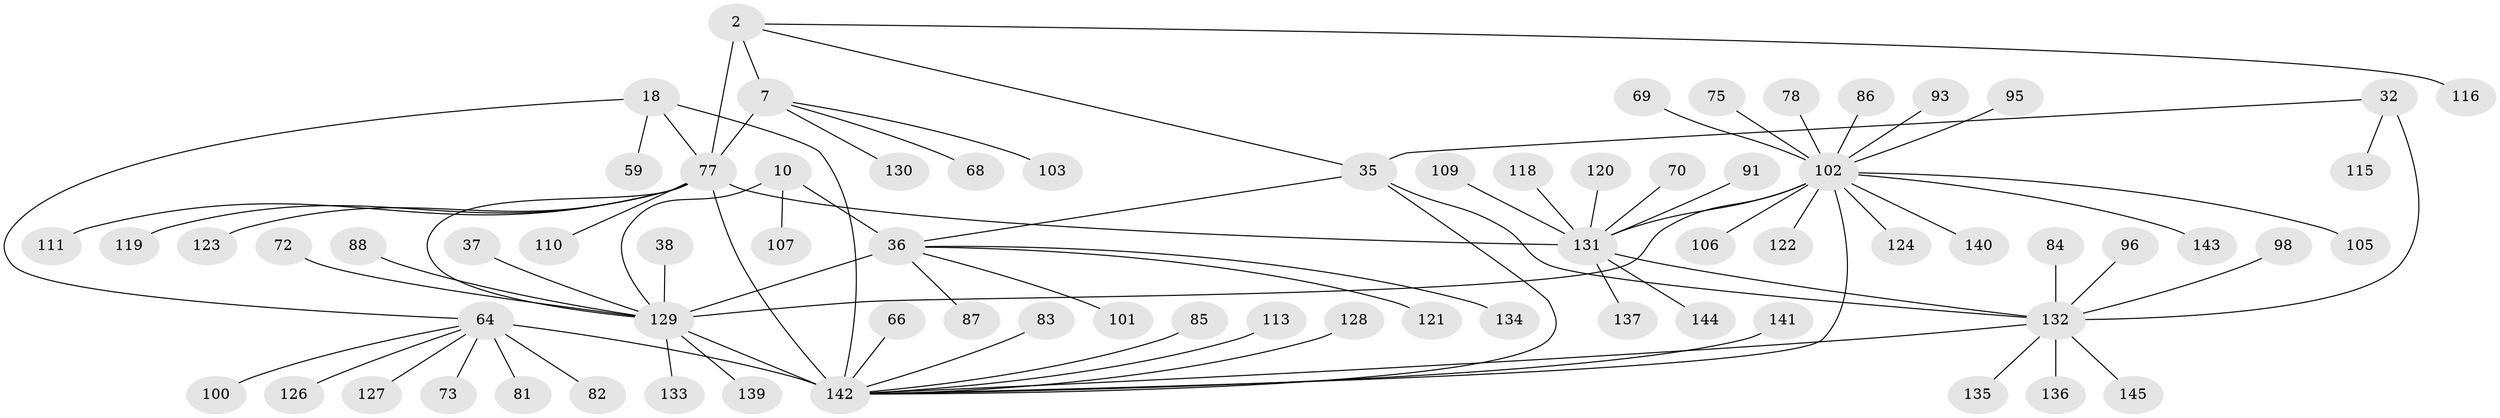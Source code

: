 // original degree distribution, {7: 0.06206896551724138, 11: 0.027586206896551724, 8: 0.020689655172413793, 9: 0.034482758620689655, 12: 0.027586206896551724, 6: 0.013793103448275862, 10: 0.041379310344827586, 14: 0.006896551724137931, 15: 0.006896551724137931, 1: 0.6, 3: 0.027586206896551724, 2: 0.12413793103448276, 4: 0.006896551724137931}
// Generated by graph-tools (version 1.1) at 2025/54/03/09/25 04:54:15]
// undirected, 72 vertices, 83 edges
graph export_dot {
graph [start="1"]
  node [color=gray90,style=filled];
  2 [super="+1"];
  7 [super="+4"];
  10 [super="+9"];
  18 [super="+17"];
  32 [super="+30"];
  35 [super="+31"];
  36 [super="+13"];
  37;
  38;
  59 [super="+58"];
  64 [super="+20+60"];
  66;
  68;
  69;
  70;
  72;
  73;
  75;
  77 [super="+65"];
  78;
  81;
  82;
  83;
  84;
  85;
  86;
  87 [super="+52"];
  88;
  91;
  93;
  95;
  96;
  98;
  100;
  101;
  102 [super="+28+97+45+47+55"];
  103;
  105 [super="+53"];
  106;
  107;
  109 [super="+46"];
  110;
  111;
  113;
  115;
  116;
  118;
  119;
  120;
  121;
  122 [super="+112"];
  123;
  124;
  126;
  127 [super="+89"];
  128;
  129 [super="+76+14"];
  130;
  131 [super="+67"];
  132 [super="+34+43+44+50+71+79"];
  133;
  134;
  135 [super="+125"];
  136;
  137;
  139;
  140 [super="+51"];
  141 [super="+92"];
  142 [super="+117+94+104+138+19+54+21+57"];
  143;
  144;
  145;
  2 -- 7 [weight=4];
  2 -- 116;
  2 -- 35;
  2 -- 77 [weight=6];
  7 -- 103;
  7 -- 130;
  7 -- 68;
  7 -- 77 [weight=6];
  10 -- 107;
  10 -- 36 [weight=4];
  10 -- 129 [weight=6];
  18 -- 59;
  18 -- 142 [weight=6];
  18 -- 64 [weight=4];
  18 -- 77;
  32 -- 35 [weight=4];
  32 -- 115;
  32 -- 132 [weight=6];
  35 -- 142;
  35 -- 132 [weight=6];
  35 -- 36;
  36 -- 101;
  36 -- 134;
  36 -- 87;
  36 -- 121;
  36 -- 129 [weight=6];
  37 -- 129;
  38 -- 129;
  64 -- 100;
  64 -- 73;
  64 -- 142 [weight=6];
  64 -- 81;
  64 -- 82;
  64 -- 126;
  64 -- 127;
  66 -- 142;
  69 -- 102;
  70 -- 131;
  72 -- 129;
  75 -- 102;
  77 -- 110;
  77 -- 142;
  77 -- 111;
  77 -- 119;
  77 -- 123;
  77 -- 131;
  77 -- 129;
  78 -- 102;
  83 -- 142;
  84 -- 132;
  85 -- 142;
  86 -- 102;
  88 -- 129;
  91 -- 131;
  93 -- 102;
  95 -- 102;
  96 -- 132;
  98 -- 132;
  102 -- 142 [weight=4];
  102 -- 140;
  102 -- 143;
  102 -- 105;
  102 -- 106;
  102 -- 122;
  102 -- 124;
  102 -- 131 [weight=12];
  102 -- 129 [weight=2];
  109 -- 131;
  113 -- 142;
  118 -- 131;
  120 -- 131;
  128 -- 142;
  129 -- 133;
  129 -- 139;
  129 -- 142 [weight=2];
  131 -- 132;
  131 -- 137;
  131 -- 144;
  132 -- 136;
  132 -- 135;
  132 -- 142;
  132 -- 145;
  141 -- 142;
}
